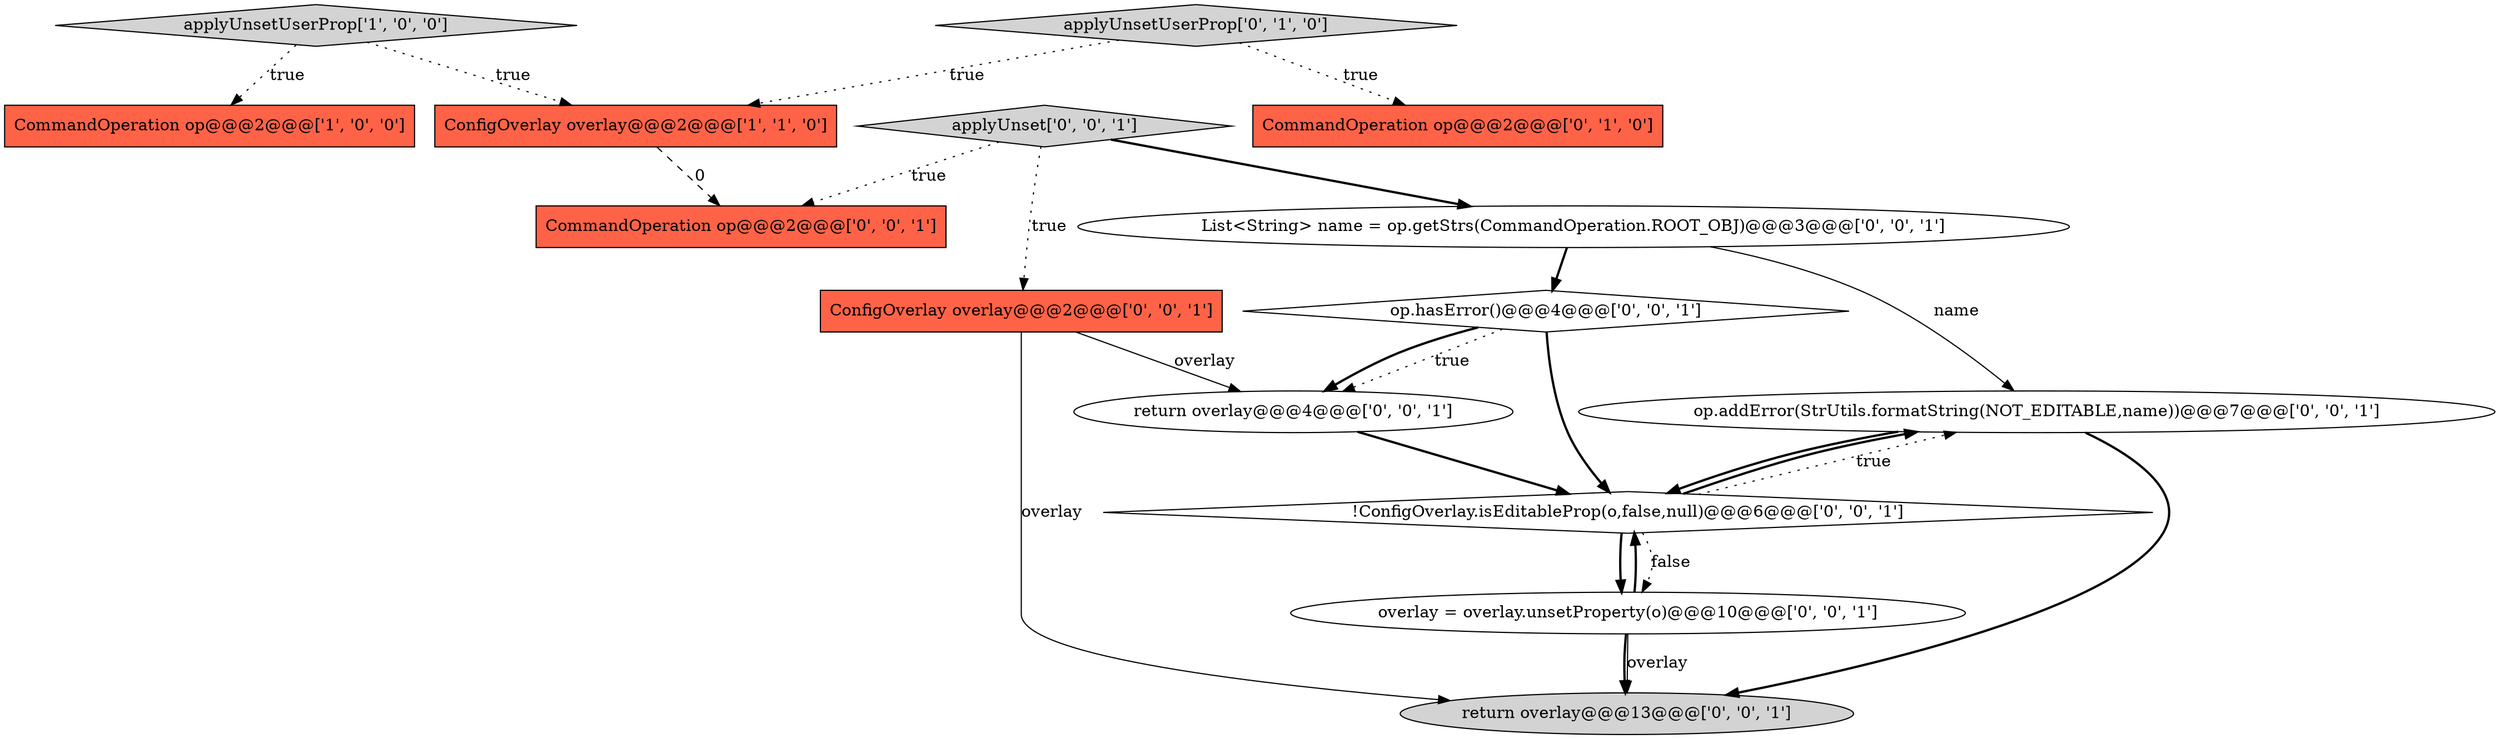 digraph {
12 [style = filled, label = "applyUnset['0', '0', '1']", fillcolor = lightgray, shape = diamond image = "AAA0AAABBB3BBB"];
13 [style = filled, label = "!ConfigOverlay.isEditableProp(o,false,null)@@@6@@@['0', '0', '1']", fillcolor = white, shape = diamond image = "AAA0AAABBB3BBB"];
11 [style = filled, label = "return overlay@@@13@@@['0', '0', '1']", fillcolor = lightgray, shape = ellipse image = "AAA0AAABBB3BBB"];
0 [style = filled, label = "CommandOperation op@@@2@@@['1', '0', '0']", fillcolor = tomato, shape = box image = "AAA0AAABBB1BBB"];
2 [style = filled, label = "applyUnsetUserProp['1', '0', '0']", fillcolor = lightgray, shape = diamond image = "AAA0AAABBB1BBB"];
5 [style = filled, label = "op.addError(StrUtils.formatString(NOT_EDITABLE,name))@@@7@@@['0', '0', '1']", fillcolor = white, shape = ellipse image = "AAA0AAABBB3BBB"];
6 [style = filled, label = "return overlay@@@4@@@['0', '0', '1']", fillcolor = white, shape = ellipse image = "AAA0AAABBB3BBB"];
7 [style = filled, label = "op.hasError()@@@4@@@['0', '0', '1']", fillcolor = white, shape = diamond image = "AAA0AAABBB3BBB"];
9 [style = filled, label = "List<String> name = op.getStrs(CommandOperation.ROOT_OBJ)@@@3@@@['0', '0', '1']", fillcolor = white, shape = ellipse image = "AAA0AAABBB3BBB"];
14 [style = filled, label = "overlay = overlay.unsetProperty(o)@@@10@@@['0', '0', '1']", fillcolor = white, shape = ellipse image = "AAA0AAABBB3BBB"];
10 [style = filled, label = "CommandOperation op@@@2@@@['0', '0', '1']", fillcolor = tomato, shape = box image = "AAA0AAABBB3BBB"];
4 [style = filled, label = "applyUnsetUserProp['0', '1', '0']", fillcolor = lightgray, shape = diamond image = "AAA0AAABBB2BBB"];
8 [style = filled, label = "ConfigOverlay overlay@@@2@@@['0', '0', '1']", fillcolor = tomato, shape = box image = "AAA0AAABBB3BBB"];
3 [style = filled, label = "CommandOperation op@@@2@@@['0', '1', '0']", fillcolor = tomato, shape = box image = "AAA0AAABBB2BBB"];
1 [style = filled, label = "ConfigOverlay overlay@@@2@@@['1', '1', '0']", fillcolor = tomato, shape = box image = "AAA0AAABBB1BBB"];
7->13 [style = bold, label=""];
7->6 [style = dotted, label="true"];
2->0 [style = dotted, label="true"];
8->6 [style = solid, label="overlay"];
4->1 [style = dotted, label="true"];
12->8 [style = dotted, label="true"];
13->14 [style = dotted, label="false"];
13->5 [style = dotted, label="true"];
1->10 [style = dashed, label="0"];
9->7 [style = bold, label=""];
12->9 [style = bold, label=""];
4->3 [style = dotted, label="true"];
12->10 [style = dotted, label="true"];
2->1 [style = dotted, label="true"];
5->13 [style = bold, label=""];
6->13 [style = bold, label=""];
7->6 [style = bold, label=""];
13->5 [style = bold, label=""];
5->11 [style = bold, label=""];
8->11 [style = solid, label="overlay"];
14->11 [style = solid, label="overlay"];
14->13 [style = bold, label=""];
14->11 [style = bold, label=""];
13->14 [style = bold, label=""];
9->5 [style = solid, label="name"];
}
